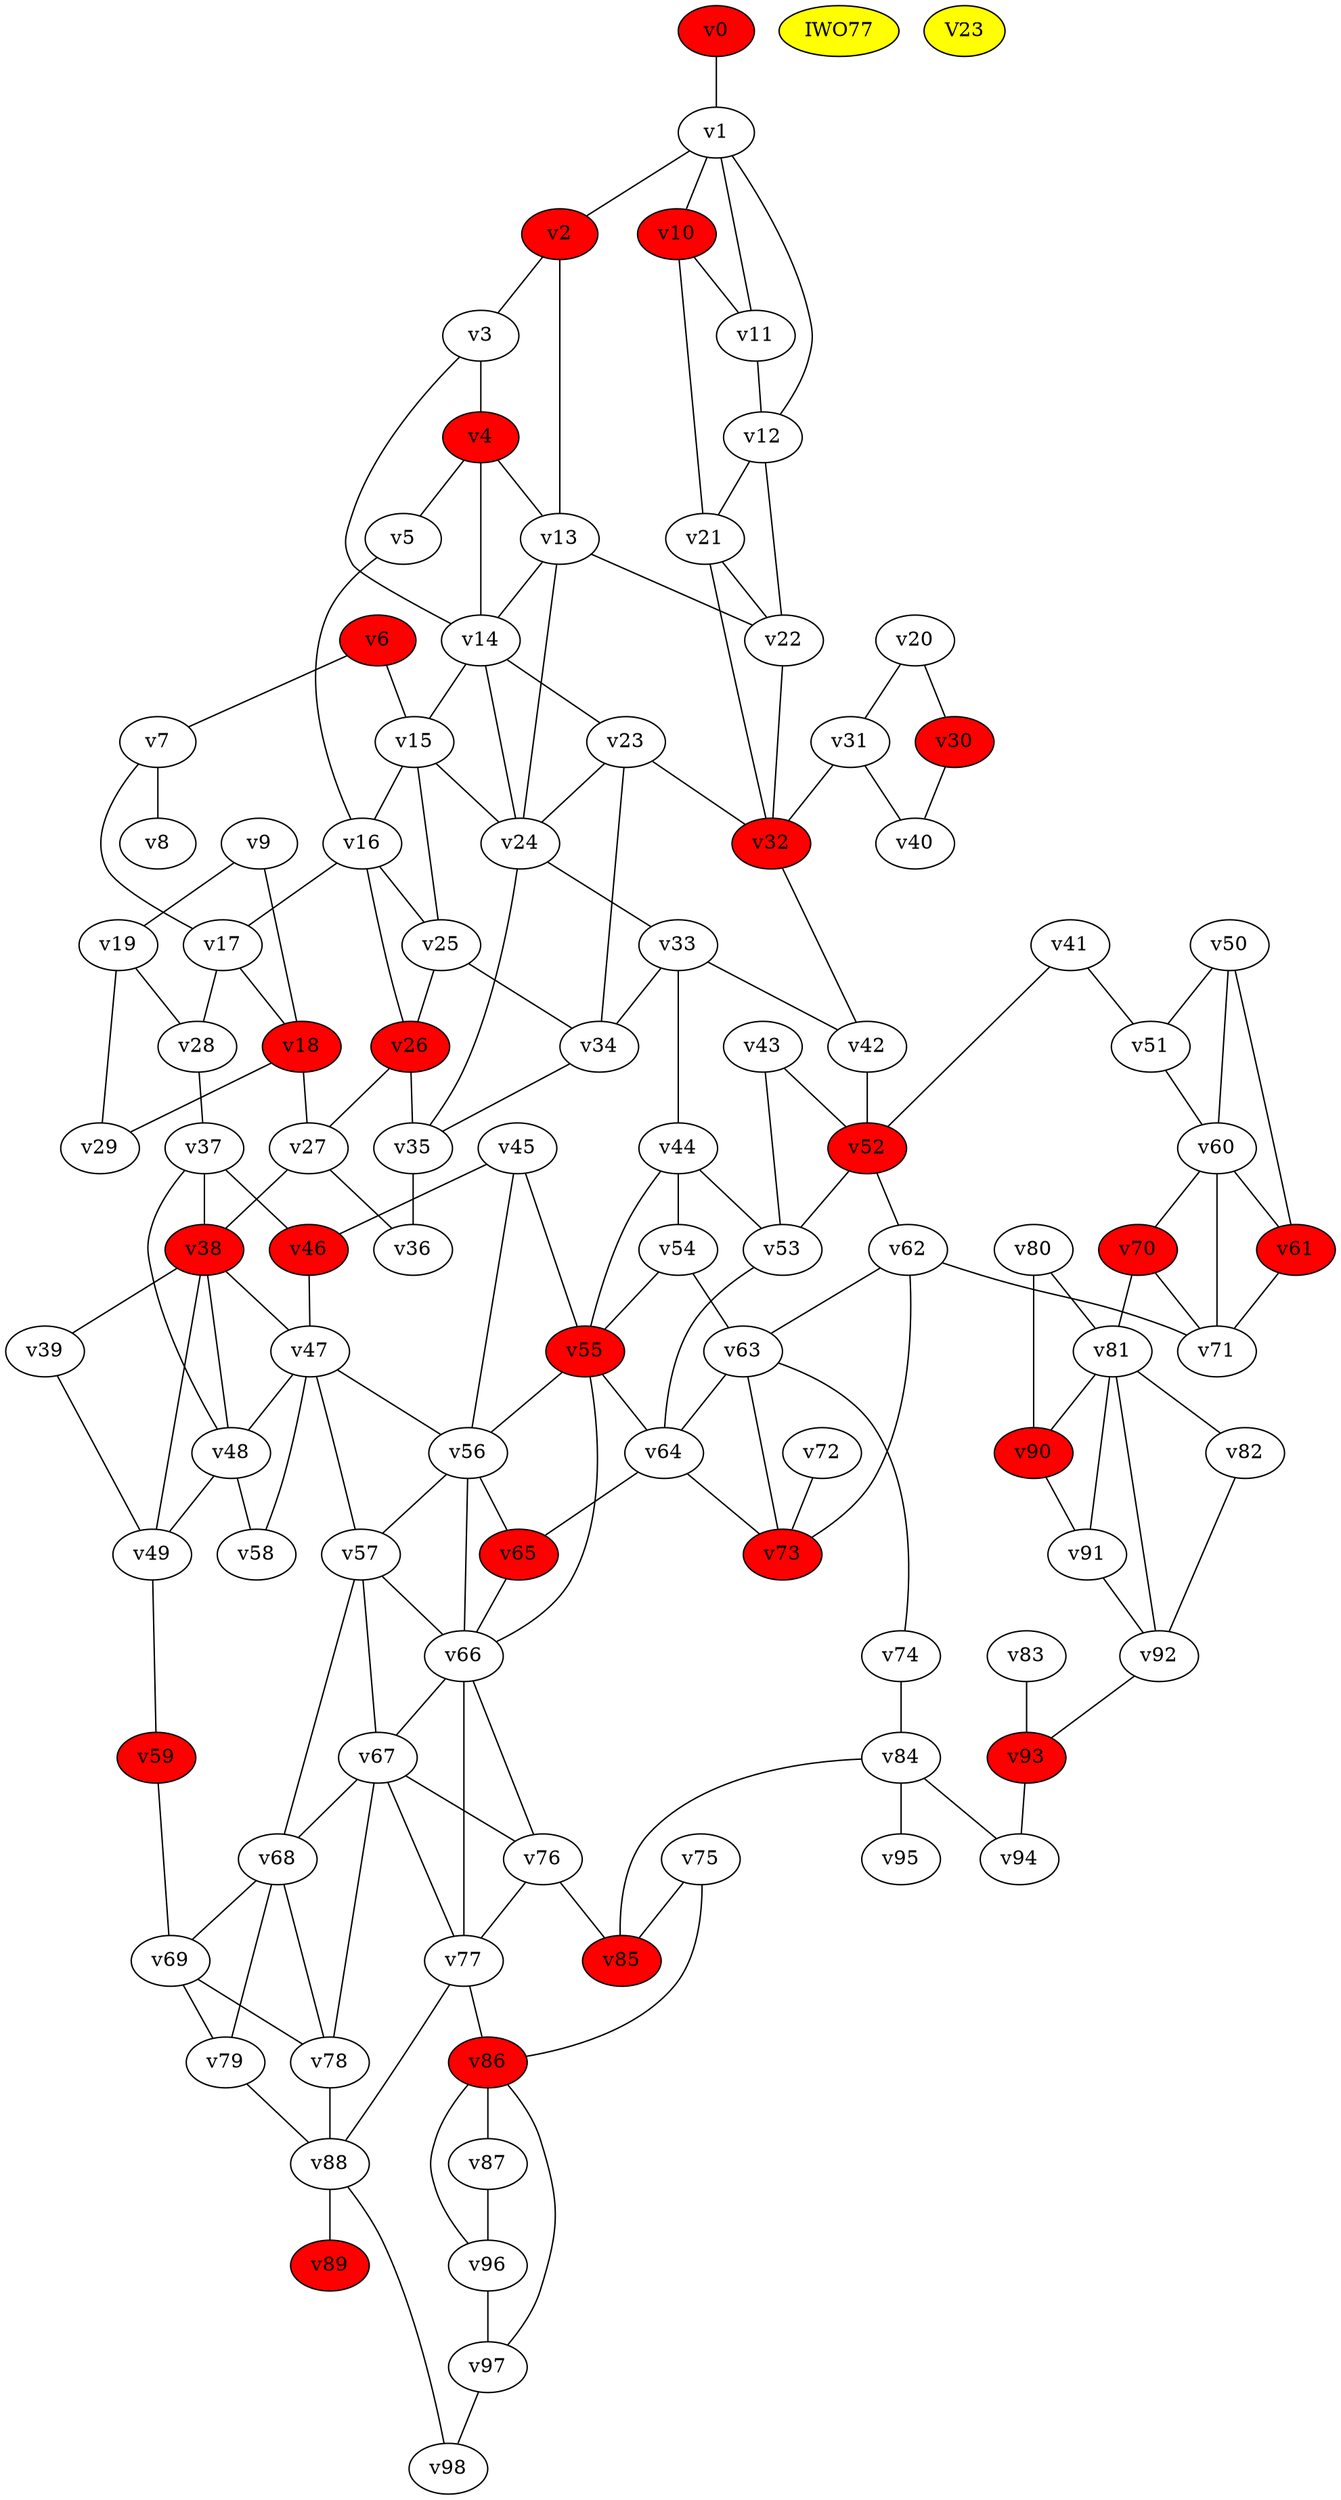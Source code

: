 graph G {
	v0 -- v1
	v1 -- v2
	v1 -- v10
	v1 -- v11
	v1 -- v12
	v2 -- v3
	v2 -- v13
	v3 -- v4
	v3 -- v14
	v4 -- v5
	v4 -- v13
	v4 -- v14
	v5 -- v16
	v6 -- v7
	v6 -- v15
	v7 -- v8
	v7 -- v17
	v9 -- v18
	v9 -- v19
	v10 -- v11
	v10 -- v21
	v11 -- v12
	v12 -- v21
	v12 -- v22
	v13 -- v14
	v13 -- v22
	v13 -- v24
	v14 -- v15
	v14 -- v23
	v14 -- v24
	v15 -- v16
	v15 -- v24
	v15 -- v25
	v16 -- v17
	v16 -- v25
	v16 -- v26
	v17 -- v18
	v17 -- v28
	v18 -- v27
	v18 -- v29
	v19 -- v28
	v19 -- v29
	v20 -- v30
	v20 -- v31
	v21 -- v22
	v21 -- v32
	v22 -- v32
	v23 -- v24
	v23 -- v32
	v23 -- v34
	v24 -- v33
	v24 -- v35
	v25 -- v26
	v25 -- v34
	v26 -- v27
	v26 -- v35
	v27 -- v36
	v27 -- v38
	v28 -- v37
	v30 -- v40
	v31 -- v32
	v31 -- v40
	v32 -- v42
	v33 -- v34
	v33 -- v42
	v33 -- v44
	v34 -- v35
	v35 -- v36
	v37 -- v38
	v37 -- v46
	v37 -- v48
	v38 -- v39
	v38 -- v47
	v38 -- v48
	v38 -- v49
	v39 -- v49
	v41 -- v51
	v41 -- v52
	v42 -- v52
	v43 -- v52
	v43 -- v53
	v44 -- v53
	v44 -- v54
	v44 -- v55
	v45 -- v46
	v45 -- v55
	v45 -- v56
	v46 -- v47
	v47 -- v48
	v47 -- v56
	v47 -- v57
	v47 -- v58
	v48 -- v49
	v48 -- v58
	v49 -- v59
	v50 -- v51
	v50 -- v60
	v50 -- v61
	v51 -- v60
	v52 -- v53
	v52 -- v62
	v53 -- v64
	v54 -- v55
	v54 -- v63
	v55 -- v56
	v55 -- v64
	v55 -- v66
	v56 -- v57
	v56 -- v65
	v56 -- v66
	v57 -- v66
	v57 -- v67
	v57 -- v68
	v59 -- v69
	v60 -- v61
	v60 -- v70
	v60 -- v71
	v61 -- v71
	v62 -- v63
	v62 -- v71
	v62 -- v73
	v63 -- v64
	v63 -- v73
	v63 -- v74
	v64 -- v65
	v64 -- v73
	v65 -- v66
	v66 -- v67
	v66 -- v76
	v66 -- v77
	v67 -- v68
	v67 -- v76
	v67 -- v77
	v67 -- v78
	v68 -- v69
	v68 -- v78
	v68 -- v79
	v69 -- v78
	v69 -- v79
	v70 -- v71
	v70 -- v81
	v72 -- v73
	v74 -- v84
	v75 -- v85
	v75 -- v86
	v76 -- v77
	v76 -- v85
	v77 -- v86
	v77 -- v88
	v78 -- v88
	v79 -- v88
	v80 -- v81
	v80 -- v90
	v81 -- v82
	v81 -- v90
	v81 -- v91
	v81 -- v92
	v82 -- v92
	v83 -- v93
	v84 -- v85
	v84 -- v94
	v84 -- v95
	v86 -- v87
	v86 -- v96
	v86 -- v97
	v87 -- v96
	v88 -- v89
	v88 -- v98
	v90 -- v91
	v91 -- v92
	v92 -- v93
	v93 -- v94
	v96 -- v97
	v97 -- v98
v0 [style=filled, fillcolor=red];
v2 [style=filled, fillcolor=red];
v4 [style=filled, fillcolor=red];
v6 [style=filled, fillcolor=red];
v10 [style=filled, fillcolor=red];
v18 [style=filled, fillcolor=red];
v26 [style=filled, fillcolor=red];
v30 [style=filled, fillcolor=red];
v32 [style=filled, fillcolor=red];
v38 [style=filled, fillcolor=red];
v46 [style=filled, fillcolor=red];
v52 [style=filled, fillcolor=red];
v55 [style=filled, fillcolor=red];
v59 [style=filled, fillcolor=red];
v61 [style=filled, fillcolor=red];
v65 [style=filled, fillcolor=red];
v70 [style=filled, fillcolor=red];
v73 [style=filled, fillcolor=red];
v85 [style=filled, fillcolor=red];
v86 [style=filled, fillcolor=red];
v89 [style=filled, fillcolor=red];
v90 [style=filled, fillcolor=red];
v93 [style=filled, fillcolor=red];
IWO77 [style=filled, fillcolor=yellow];
V23 [style=filled, fillcolor=yellow];
}
